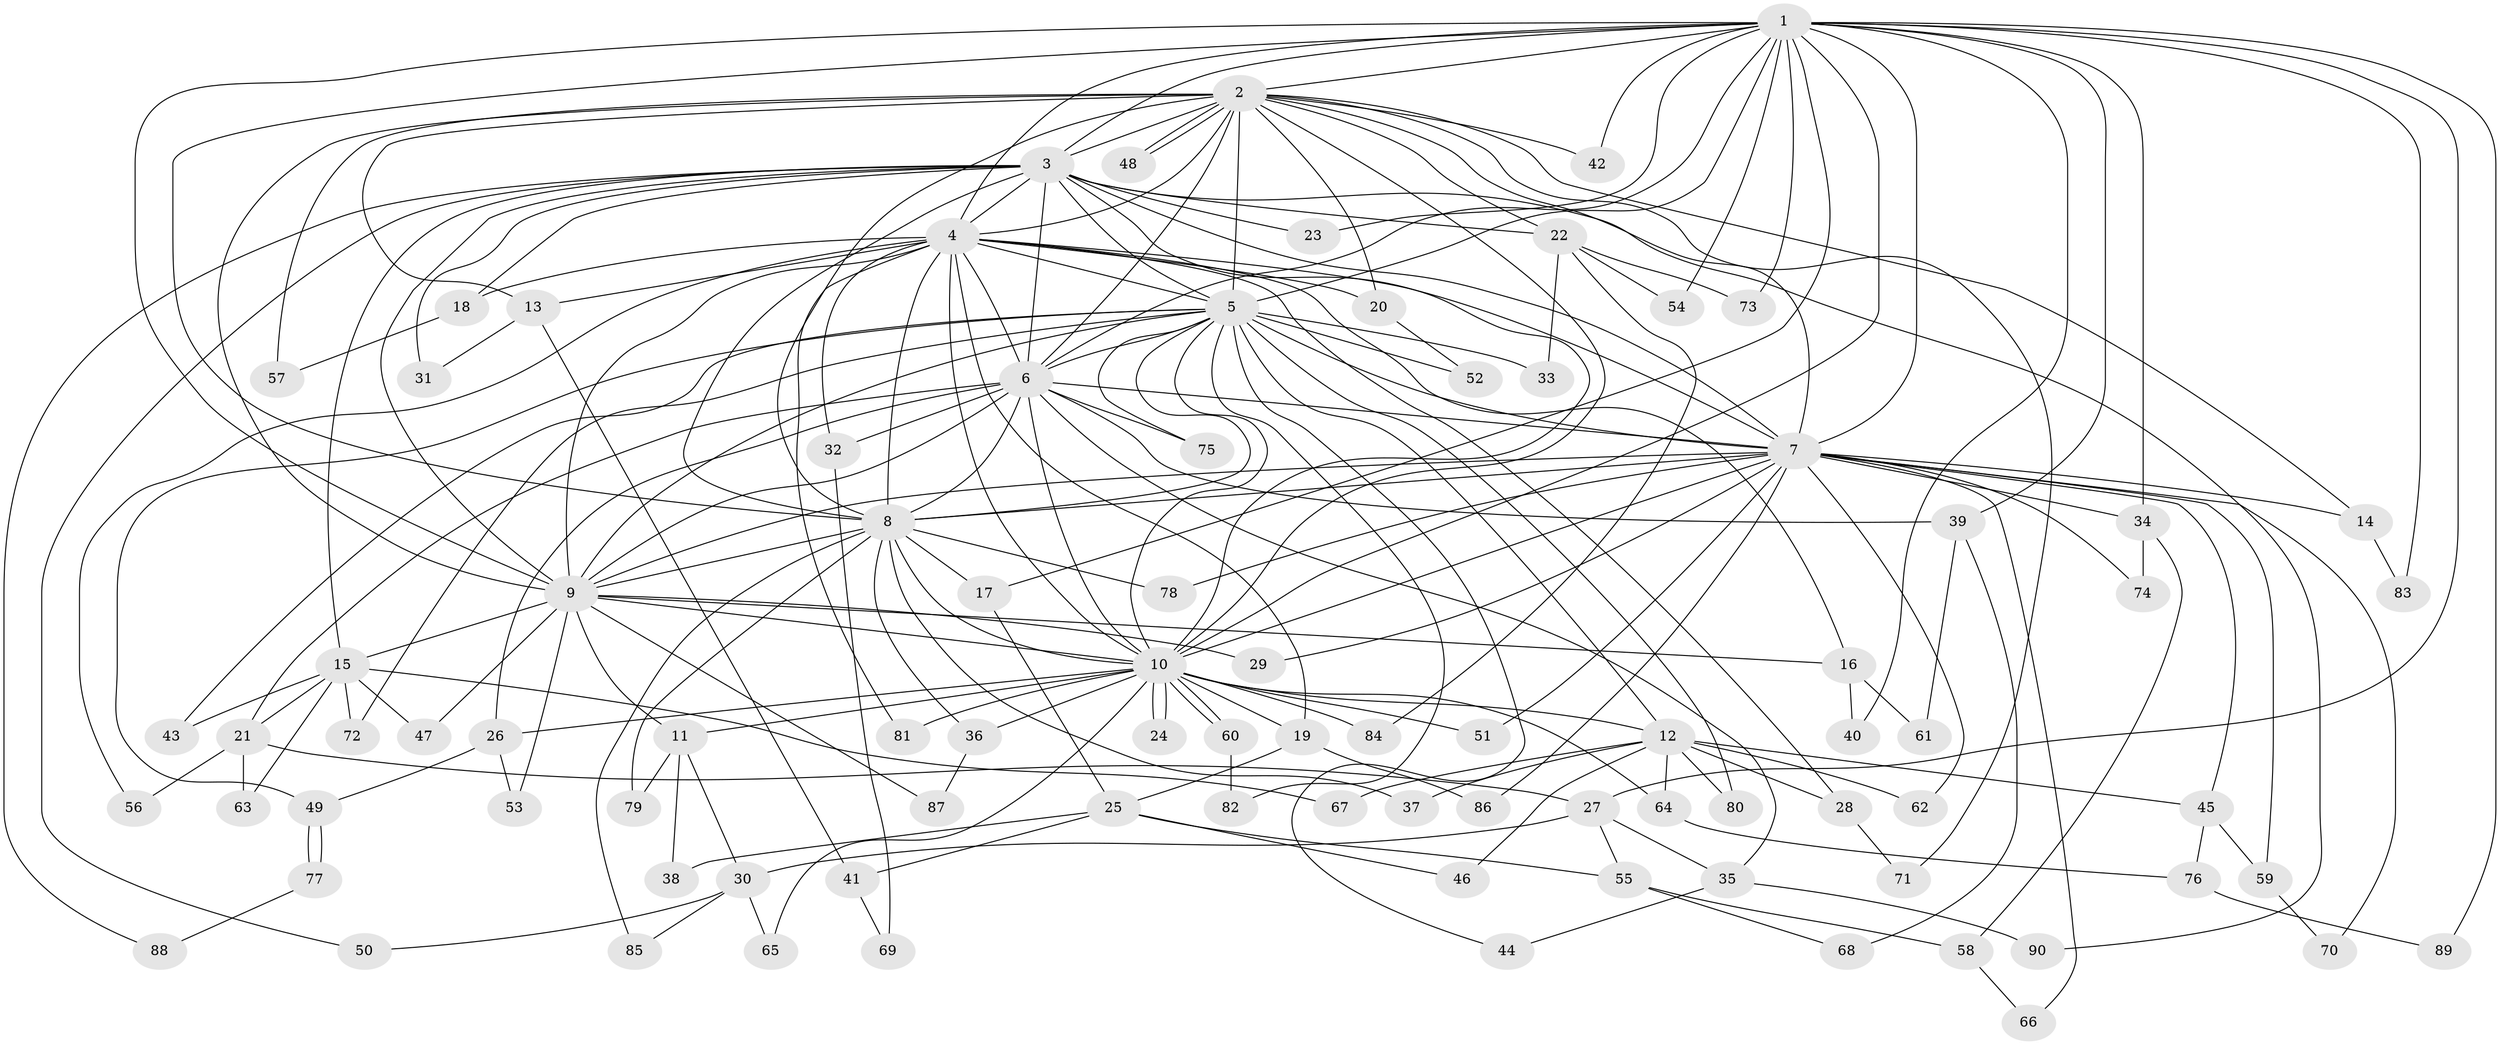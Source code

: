 // Generated by graph-tools (version 1.1) at 2025/25/03/09/25 03:25:53]
// undirected, 90 vertices, 205 edges
graph export_dot {
graph [start="1"]
  node [color=gray90,style=filled];
  1;
  2;
  3;
  4;
  5;
  6;
  7;
  8;
  9;
  10;
  11;
  12;
  13;
  14;
  15;
  16;
  17;
  18;
  19;
  20;
  21;
  22;
  23;
  24;
  25;
  26;
  27;
  28;
  29;
  30;
  31;
  32;
  33;
  34;
  35;
  36;
  37;
  38;
  39;
  40;
  41;
  42;
  43;
  44;
  45;
  46;
  47;
  48;
  49;
  50;
  51;
  52;
  53;
  54;
  55;
  56;
  57;
  58;
  59;
  60;
  61;
  62;
  63;
  64;
  65;
  66;
  67;
  68;
  69;
  70;
  71;
  72;
  73;
  74;
  75;
  76;
  77;
  78;
  79;
  80;
  81;
  82;
  83;
  84;
  85;
  86;
  87;
  88;
  89;
  90;
  1 -- 2;
  1 -- 3;
  1 -- 4;
  1 -- 5;
  1 -- 6;
  1 -- 7;
  1 -- 8;
  1 -- 9;
  1 -- 10;
  1 -- 17;
  1 -- 23;
  1 -- 27;
  1 -- 34;
  1 -- 39;
  1 -- 40;
  1 -- 42;
  1 -- 54;
  1 -- 73;
  1 -- 83;
  1 -- 89;
  2 -- 3;
  2 -- 4;
  2 -- 5;
  2 -- 6;
  2 -- 7;
  2 -- 8;
  2 -- 9;
  2 -- 10;
  2 -- 13;
  2 -- 14;
  2 -- 20;
  2 -- 22;
  2 -- 42;
  2 -- 48;
  2 -- 48;
  2 -- 57;
  2 -- 71;
  3 -- 4;
  3 -- 5;
  3 -- 6;
  3 -- 7;
  3 -- 8;
  3 -- 9;
  3 -- 10;
  3 -- 15;
  3 -- 18;
  3 -- 22;
  3 -- 23;
  3 -- 31;
  3 -- 50;
  3 -- 88;
  3 -- 90;
  4 -- 5;
  4 -- 6;
  4 -- 7;
  4 -- 8;
  4 -- 9;
  4 -- 10;
  4 -- 13;
  4 -- 16;
  4 -- 18;
  4 -- 19;
  4 -- 20;
  4 -- 28;
  4 -- 32;
  4 -- 56;
  4 -- 81;
  5 -- 6;
  5 -- 7;
  5 -- 8;
  5 -- 9;
  5 -- 10;
  5 -- 12;
  5 -- 33;
  5 -- 43;
  5 -- 44;
  5 -- 49;
  5 -- 52;
  5 -- 72;
  5 -- 75;
  5 -- 80;
  5 -- 82;
  6 -- 7;
  6 -- 8;
  6 -- 9;
  6 -- 10;
  6 -- 21;
  6 -- 26;
  6 -- 32;
  6 -- 35;
  6 -- 39;
  6 -- 75;
  7 -- 8;
  7 -- 9;
  7 -- 10;
  7 -- 14;
  7 -- 29;
  7 -- 34;
  7 -- 45;
  7 -- 51;
  7 -- 59;
  7 -- 62;
  7 -- 66;
  7 -- 70;
  7 -- 74;
  7 -- 78;
  7 -- 86;
  8 -- 9;
  8 -- 10;
  8 -- 17;
  8 -- 36;
  8 -- 37;
  8 -- 78;
  8 -- 79;
  8 -- 85;
  9 -- 10;
  9 -- 11;
  9 -- 15;
  9 -- 16;
  9 -- 29;
  9 -- 47;
  9 -- 53;
  9 -- 87;
  10 -- 11;
  10 -- 12;
  10 -- 19;
  10 -- 24;
  10 -- 24;
  10 -- 26;
  10 -- 36;
  10 -- 51;
  10 -- 60;
  10 -- 60;
  10 -- 64;
  10 -- 65;
  10 -- 81;
  10 -- 84;
  11 -- 30;
  11 -- 38;
  11 -- 79;
  12 -- 28;
  12 -- 37;
  12 -- 45;
  12 -- 46;
  12 -- 62;
  12 -- 64;
  12 -- 67;
  12 -- 80;
  13 -- 31;
  13 -- 41;
  14 -- 83;
  15 -- 21;
  15 -- 43;
  15 -- 47;
  15 -- 63;
  15 -- 67;
  15 -- 72;
  16 -- 40;
  16 -- 61;
  17 -- 25;
  18 -- 57;
  19 -- 25;
  19 -- 86;
  20 -- 52;
  21 -- 27;
  21 -- 56;
  21 -- 63;
  22 -- 33;
  22 -- 54;
  22 -- 73;
  22 -- 84;
  25 -- 38;
  25 -- 41;
  25 -- 46;
  25 -- 55;
  26 -- 49;
  26 -- 53;
  27 -- 30;
  27 -- 35;
  27 -- 55;
  28 -- 71;
  30 -- 50;
  30 -- 65;
  30 -- 85;
  32 -- 69;
  34 -- 58;
  34 -- 74;
  35 -- 44;
  35 -- 90;
  36 -- 87;
  39 -- 61;
  39 -- 68;
  41 -- 69;
  45 -- 59;
  45 -- 76;
  49 -- 77;
  49 -- 77;
  55 -- 58;
  55 -- 68;
  58 -- 66;
  59 -- 70;
  60 -- 82;
  64 -- 76;
  76 -- 89;
  77 -- 88;
}
